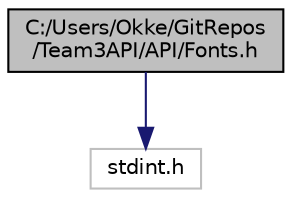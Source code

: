 digraph "C:/Users/Okke/GitRepos/Team3API/API/Fonts.h"
{
 // LATEX_PDF_SIZE
  edge [fontname="Helvetica",fontsize="10",labelfontname="Helvetica",labelfontsize="10"];
  node [fontname="Helvetica",fontsize="10",shape=record];
  Node0 [label="C:/Users/Okke/GitRepos\l/Team3API/API/Fonts.h",height=0.2,width=0.4,color="black", fillcolor="grey75", style="filled", fontcolor="black",tooltip="This file defines the structures used in 'Fonts.c'."];
  Node0 -> Node1 [color="midnightblue",fontsize="10",style="solid",fontname="Helvetica"];
  Node1 [label="stdint.h",height=0.2,width=0.4,color="grey75", fillcolor="white", style="filled",tooltip=" "];
}
